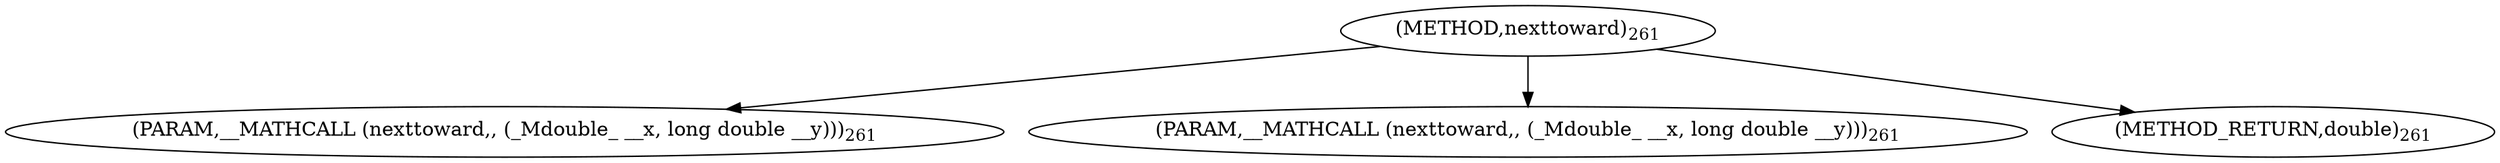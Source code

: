 digraph "nexttoward" {  
"6385" [label = <(METHOD,nexttoward)<SUB>261</SUB>> ]
"6386" [label = <(PARAM,__MATHCALL (nexttoward,, (_Mdouble_ __x, long double __y)))<SUB>261</SUB>> ]
"6387" [label = <(PARAM,__MATHCALL (nexttoward,, (_Mdouble_ __x, long double __y)))<SUB>261</SUB>> ]
"6388" [label = <(METHOD_RETURN,double)<SUB>261</SUB>> ]
  "6385" -> "6386" 
  "6385" -> "6387" 
  "6385" -> "6388" 
}
